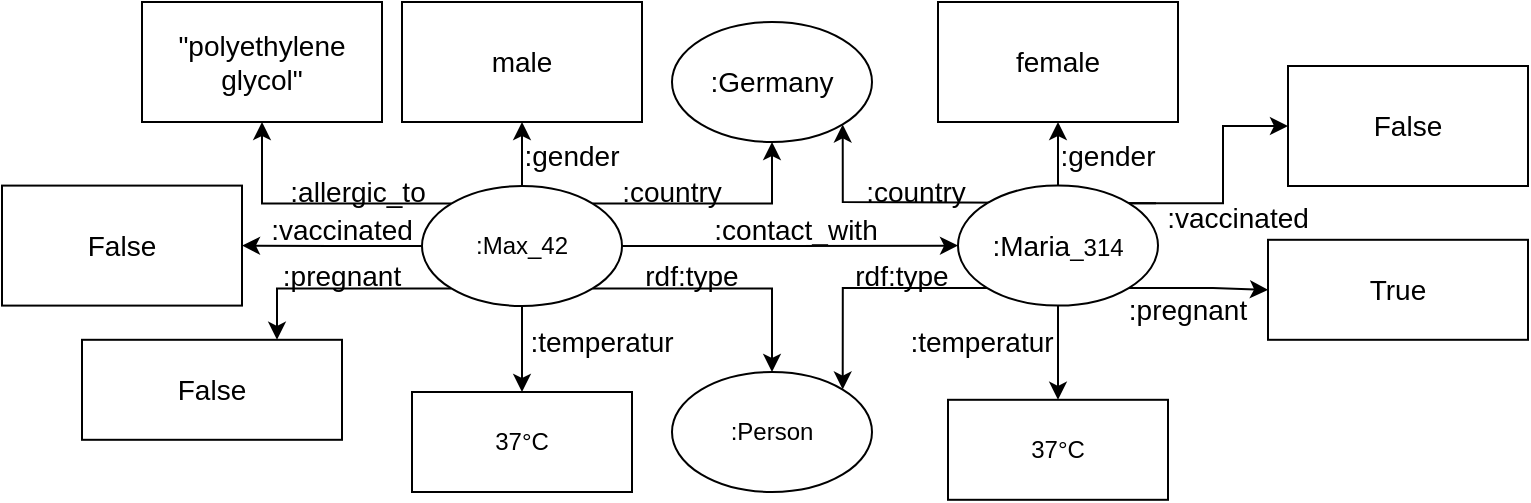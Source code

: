 <mxfile version="15.8.5" type="device"><diagram id="WofPgWxTsmhxYgGCZdcP" name="Page-1"><mxGraphModel dx="2302" dy="1118" grid="1" gridSize="10" guides="1" tooltips="1" connect="1" arrows="1" fold="1" page="1" pageScale="1" pageWidth="1169" pageHeight="1654" math="0" shadow="0"><root><mxCell id="0"/><mxCell id="1" parent="0"/><mxCell id="8y_EHj8ZCTKjYiQPOv2w-2" style="edgeStyle=orthogonalEdgeStyle;rounded=0;orthogonalLoop=1;jettySize=auto;html=1;exitX=0;exitY=1;exitDx=0;exitDy=0;entryX=0.75;entryY=0;entryDx=0;entryDy=0;" parent="1" source="8y_EHj8ZCTKjYiQPOv2w-9" target="8y_EHj8ZCTKjYiQPOv2w-12" edge="1"><mxGeometry relative="1" as="geometry"/></mxCell><mxCell id="8y_EHj8ZCTKjYiQPOv2w-3" style="edgeStyle=orthogonalEdgeStyle;rounded=0;orthogonalLoop=1;jettySize=auto;html=1;exitX=0.5;exitY=1;exitDx=0;exitDy=0;entryX=0.5;entryY=0;entryDx=0;entryDy=0;" parent="1" source="8y_EHj8ZCTKjYiQPOv2w-9" target="8y_EHj8ZCTKjYiQPOv2w-14" edge="1"><mxGeometry relative="1" as="geometry"><Array as="points"><mxPoint x="460" y="300"/><mxPoint x="460" y="300"/></Array></mxGeometry></mxCell><mxCell id="8y_EHj8ZCTKjYiQPOv2w-4" style="edgeStyle=orthogonalEdgeStyle;rounded=0;orthogonalLoop=1;jettySize=auto;html=1;exitX=0;exitY=0;exitDx=0;exitDy=0;entryX=0.5;entryY=1;entryDx=0;entryDy=0;" parent="1" source="8y_EHj8ZCTKjYiQPOv2w-9" target="8y_EHj8ZCTKjYiQPOv2w-19" edge="1"><mxGeometry relative="1" as="geometry"><mxPoint x="330" y="152" as="targetPoint"/></mxGeometry></mxCell><mxCell id="8y_EHj8ZCTKjYiQPOv2w-5" style="edgeStyle=orthogonalEdgeStyle;rounded=0;orthogonalLoop=1;jettySize=auto;html=1;exitX=1;exitY=0.5;exitDx=0;exitDy=0;entryX=0;entryY=0.5;entryDx=0;entryDy=0;" parent="1" source="8y_EHj8ZCTKjYiQPOv2w-9" target="8y_EHj8ZCTKjYiQPOv2w-32" edge="1"><mxGeometry relative="1" as="geometry"><mxPoint x="521" y="232" as="targetPoint"/></mxGeometry></mxCell><mxCell id="8y_EHj8ZCTKjYiQPOv2w-6" style="edgeStyle=orthogonalEdgeStyle;rounded=0;orthogonalLoop=1;jettySize=auto;html=1;exitX=0.5;exitY=0;exitDx=0;exitDy=0;entryX=0.5;entryY=1;entryDx=0;entryDy=0;" parent="1" source="8y_EHj8ZCTKjYiQPOv2w-9" target="8y_EHj8ZCTKjYiQPOv2w-20" edge="1"><mxGeometry relative="1" as="geometry"><mxPoint x="460" y="152" as="targetPoint"/></mxGeometry></mxCell><mxCell id="8y_EHj8ZCTKjYiQPOv2w-7" style="edgeStyle=orthogonalEdgeStyle;rounded=0;orthogonalLoop=1;jettySize=auto;html=1;exitX=1;exitY=1;exitDx=0;exitDy=0;" parent="1" source="8y_EHj8ZCTKjYiQPOv2w-9" target="8y_EHj8ZCTKjYiQPOv2w-23" edge="1"><mxGeometry relative="1" as="geometry"><mxPoint x="485" y="332" as="targetPoint"/></mxGeometry></mxCell><mxCell id="8y_EHj8ZCTKjYiQPOv2w-50" style="edgeStyle=orthogonalEdgeStyle;rounded=0;orthogonalLoop=1;jettySize=auto;html=1;exitX=0;exitY=0.5;exitDx=0;exitDy=0;entryX=1;entryY=0.5;entryDx=0;entryDy=0;" parent="1" source="8y_EHj8ZCTKjYiQPOv2w-9" target="8y_EHj8ZCTKjYiQPOv2w-25" edge="1"><mxGeometry relative="1" as="geometry"/></mxCell><mxCell id="8y_EHj8ZCTKjYiQPOv2w-51" style="edgeStyle=orthogonalEdgeStyle;rounded=0;orthogonalLoop=1;jettySize=auto;html=1;exitX=1;exitY=0;exitDx=0;exitDy=0;entryX=0.5;entryY=1;entryDx=0;entryDy=0;" parent="1" source="8y_EHj8ZCTKjYiQPOv2w-9" target="8y_EHj8ZCTKjYiQPOv2w-48" edge="1"><mxGeometry relative="1" as="geometry"><Array as="points"><mxPoint x="585" y="211"/></Array></mxGeometry></mxCell><mxCell id="8y_EHj8ZCTKjYiQPOv2w-9" value=":Max_42" style="ellipse;whiteSpace=wrap;html=1;" parent="1" vertex="1"><mxGeometry x="410" y="202" width="100" height="60" as="geometry"/></mxCell><mxCell id="8y_EHj8ZCTKjYiQPOv2w-11" value="&lt;font style=&quot;font-size: 14px&quot;&gt;:country&lt;/font&gt;" style="text;html=1;strokeColor=none;fillColor=none;align=center;verticalAlign=middle;whiteSpace=wrap;rounded=0;" parent="1" vertex="1"><mxGeometry x="505" y="190" width="60" height="30" as="geometry"/></mxCell><mxCell id="8y_EHj8ZCTKjYiQPOv2w-12" value="&lt;font style=&quot;font-size: 14px&quot;&gt;False&lt;/font&gt;" style="rounded=0;whiteSpace=wrap;html=1;" parent="1" vertex="1"><mxGeometry x="240" y="278.9" width="130" height="50" as="geometry"/></mxCell><mxCell id="8y_EHj8ZCTKjYiQPOv2w-13" value="&lt;font style=&quot;font-size: 14px&quot;&gt;:pregnant&lt;/font&gt;" style="text;html=1;strokeColor=none;fillColor=none;align=center;verticalAlign=middle;whiteSpace=wrap;rounded=0;" parent="1" vertex="1"><mxGeometry x="340" y="232" width="60" height="30" as="geometry"/></mxCell><mxCell id="8y_EHj8ZCTKjYiQPOv2w-14" value="37°C" style="rounded=0;whiteSpace=wrap;html=1;" parent="1" vertex="1"><mxGeometry x="405" y="305" width="110" height="50" as="geometry"/></mxCell><mxCell id="8y_EHj8ZCTKjYiQPOv2w-15" value="&lt;font style=&quot;font-size: 14px&quot;&gt;:temperatur&lt;/font&gt;" style="text;html=1;strokeColor=none;fillColor=none;align=center;verticalAlign=middle;whiteSpace=wrap;rounded=0;" parent="1" vertex="1"><mxGeometry x="470" y="265" width="60" height="30" as="geometry"/></mxCell><mxCell id="8y_EHj8ZCTKjYiQPOv2w-17" value="&lt;font style=&quot;font-size: 14px&quot;&gt;:contact_with&lt;/font&gt;" style="text;html=1;strokeColor=none;fillColor=none;align=center;verticalAlign=middle;whiteSpace=wrap;rounded=0;" parent="1" vertex="1"><mxGeometry x="567" y="209" width="60" height="30" as="geometry"/></mxCell><mxCell id="8y_EHj8ZCTKjYiQPOv2w-18" value="&lt;font style=&quot;font-size: 14px&quot;&gt;:allergic_to&lt;/font&gt;" style="text;html=1;strokeColor=none;fillColor=none;align=center;verticalAlign=middle;whiteSpace=wrap;rounded=0;" parent="1" vertex="1"><mxGeometry x="348" y="190" width="60" height="30" as="geometry"/></mxCell><mxCell id="8y_EHj8ZCTKjYiQPOv2w-19" value="&lt;font style=&quot;font-size: 14px&quot;&gt;&quot;polyethylene glycol&quot;&lt;/font&gt;" style="rounded=0;whiteSpace=wrap;html=1;" parent="1" vertex="1"><mxGeometry x="270" y="110" width="120" height="60" as="geometry"/></mxCell><mxCell id="8y_EHj8ZCTKjYiQPOv2w-20" value="&lt;font style=&quot;font-size: 14px&quot;&gt;male&lt;/font&gt;" style="rounded=0;whiteSpace=wrap;html=1;" parent="1" vertex="1"><mxGeometry x="400" y="110" width="120" height="60" as="geometry"/></mxCell><mxCell id="8y_EHj8ZCTKjYiQPOv2w-21" value="&lt;font style=&quot;font-size: 14px&quot;&gt;:gender&lt;/font&gt;" style="text;html=1;strokeColor=none;fillColor=none;align=center;verticalAlign=middle;whiteSpace=wrap;rounded=0;" parent="1" vertex="1"><mxGeometry x="455" y="172" width="60" height="30" as="geometry"/></mxCell><mxCell id="8y_EHj8ZCTKjYiQPOv2w-22" value="&lt;font style=&quot;font-size: 14px&quot;&gt;rdf:type&lt;/font&gt;" style="text;html=1;strokeColor=none;fillColor=none;align=center;verticalAlign=middle;whiteSpace=wrap;rounded=0;" parent="1" vertex="1"><mxGeometry x="515" y="231.8" width="60" height="30" as="geometry"/></mxCell><mxCell id="8y_EHj8ZCTKjYiQPOv2w-23" value=":Person" style="ellipse;whiteSpace=wrap;html=1;" parent="1" vertex="1"><mxGeometry x="535" y="295" width="100" height="60" as="geometry"/></mxCell><mxCell id="8y_EHj8ZCTKjYiQPOv2w-24" value="&lt;font style=&quot;font-size: 14px&quot;&gt;:vaccinated&lt;/font&gt;" style="text;html=1;strokeColor=none;fillColor=none;align=center;verticalAlign=middle;whiteSpace=wrap;rounded=0;" parent="1" vertex="1"><mxGeometry x="340" y="209" width="60" height="30" as="geometry"/></mxCell><mxCell id="8y_EHj8ZCTKjYiQPOv2w-25" value="&lt;font style=&quot;font-size: 14px&quot;&gt;False&lt;/font&gt;" style="rounded=0;whiteSpace=wrap;html=1;" parent="1" vertex="1"><mxGeometry x="200" y="201.8" width="120" height="60" as="geometry"/></mxCell><mxCell id="8y_EHj8ZCTKjYiQPOv2w-26" style="edgeStyle=orthogonalEdgeStyle;rounded=0;orthogonalLoop=1;jettySize=auto;html=1;exitX=0;exitY=0;exitDx=0;exitDy=0;entryX=1;entryY=1;entryDx=0;entryDy=0;" parent="1" source="8y_EHj8ZCTKjYiQPOv2w-32" target="8y_EHj8ZCTKjYiQPOv2w-48" edge="1"><mxGeometry relative="1" as="geometry"><mxPoint x="687" y="150.9" as="targetPoint"/><Array as="points"><mxPoint x="777" y="211"/><mxPoint x="620" y="210"/></Array></mxGeometry></mxCell><mxCell id="8y_EHj8ZCTKjYiQPOv2w-31" style="edgeStyle=orthogonalEdgeStyle;rounded=0;orthogonalLoop=1;jettySize=auto;html=1;exitX=0;exitY=1;exitDx=0;exitDy=0;entryX=1;entryY=0;entryDx=0;entryDy=0;" parent="1" source="8y_EHj8ZCTKjYiQPOv2w-32" target="8y_EHj8ZCTKjYiQPOv2w-23" edge="1"><mxGeometry relative="1" as="geometry"><mxPoint x="932" y="331.9" as="targetPoint"/><Array as="points"><mxPoint x="620" y="253"/></Array></mxGeometry></mxCell><mxCell id="8y_EHj8ZCTKjYiQPOv2w-52" style="edgeStyle=orthogonalEdgeStyle;rounded=0;orthogonalLoop=1;jettySize=auto;html=1;exitX=0.5;exitY=1;exitDx=0;exitDy=0;entryX=0.5;entryY=0;entryDx=0;entryDy=0;" parent="1" source="8y_EHj8ZCTKjYiQPOv2w-32" target="8y_EHj8ZCTKjYiQPOv2w-37" edge="1"><mxGeometry relative="1" as="geometry"/></mxCell><mxCell id="8y_EHj8ZCTKjYiQPOv2w-54" style="edgeStyle=orthogonalEdgeStyle;rounded=0;orthogonalLoop=1;jettySize=auto;html=1;exitX=1;exitY=1;exitDx=0;exitDy=0;entryX=0;entryY=0.5;entryDx=0;entryDy=0;fontSize=14;" parent="1" source="8y_EHj8ZCTKjYiQPOv2w-32" target="8y_EHj8ZCTKjYiQPOv2w-35" edge="1"><mxGeometry relative="1" as="geometry"/></mxCell><mxCell id="8y_EHj8ZCTKjYiQPOv2w-55" style="edgeStyle=orthogonalEdgeStyle;rounded=0;orthogonalLoop=1;jettySize=auto;html=1;exitX=1;exitY=0;exitDx=0;exitDy=0;entryX=0;entryY=0.5;entryDx=0;entryDy=0;fontSize=14;" parent="1" source="8y_EHj8ZCTKjYiQPOv2w-32" target="8y_EHj8ZCTKjYiQPOv2w-47" edge="1"><mxGeometry relative="1" as="geometry"/></mxCell><mxCell id="8y_EHj8ZCTKjYiQPOv2w-56" style="edgeStyle=orthogonalEdgeStyle;rounded=0;orthogonalLoop=1;jettySize=auto;html=1;exitX=0.5;exitY=0;exitDx=0;exitDy=0;entryX=0.5;entryY=1;entryDx=0;entryDy=0;fontSize=14;" parent="1" source="8y_EHj8ZCTKjYiQPOv2w-32" target="8y_EHj8ZCTKjYiQPOv2w-41" edge="1"><mxGeometry relative="1" as="geometry"/></mxCell><mxCell id="8y_EHj8ZCTKjYiQPOv2w-32" value="&lt;font style=&quot;font-size: 14px&quot;&gt;:Maria&lt;/font&gt;_314" style="ellipse;whiteSpace=wrap;html=1;" parent="1" vertex="1"><mxGeometry x="678" y="201.8" width="100" height="60" as="geometry"/></mxCell><mxCell id="8y_EHj8ZCTKjYiQPOv2w-34" value="&lt;font style=&quot;font-size: 14px&quot;&gt;:country&lt;/font&gt;" style="text;html=1;strokeColor=none;fillColor=none;align=center;verticalAlign=middle;whiteSpace=wrap;rounded=0;" parent="1" vertex="1"><mxGeometry x="627" y="190" width="60" height="30" as="geometry"/></mxCell><mxCell id="8y_EHj8ZCTKjYiQPOv2w-35" value="&lt;font style=&quot;font-size: 14px&quot;&gt;True&lt;/font&gt;" style="rounded=0;whiteSpace=wrap;html=1;" parent="1" vertex="1"><mxGeometry x="833" y="228.9" width="130" height="50" as="geometry"/></mxCell><mxCell id="8y_EHj8ZCTKjYiQPOv2w-36" value="&lt;font style=&quot;font-size: 14px&quot;&gt;:pregnant&lt;/font&gt;" style="text;html=1;strokeColor=none;fillColor=none;align=center;verticalAlign=middle;whiteSpace=wrap;rounded=0;" parent="1" vertex="1"><mxGeometry x="763" y="248.9" width="60" height="30" as="geometry"/></mxCell><mxCell id="8y_EHj8ZCTKjYiQPOv2w-37" value="37°C" style="rounded=0;whiteSpace=wrap;html=1;" parent="1" vertex="1"><mxGeometry x="673" y="308.9" width="110" height="50" as="geometry"/></mxCell><mxCell id="8y_EHj8ZCTKjYiQPOv2w-38" value="&lt;font style=&quot;font-size: 14px&quot;&gt;:temperatur&lt;/font&gt;" style="text;html=1;strokeColor=none;fillColor=none;align=center;verticalAlign=middle;whiteSpace=wrap;rounded=0;" parent="1" vertex="1"><mxGeometry x="660" y="265.0" width="60" height="30" as="geometry"/></mxCell><mxCell id="8y_EHj8ZCTKjYiQPOv2w-41" value="&lt;font style=&quot;font-size: 14px&quot;&gt;female&lt;/font&gt;" style="rounded=0;whiteSpace=wrap;html=1;" parent="1" vertex="1"><mxGeometry x="668" y="110" width="120" height="60" as="geometry"/></mxCell><mxCell id="8y_EHj8ZCTKjYiQPOv2w-42" value="&lt;font style=&quot;font-size: 14px&quot;&gt;:gender&lt;/font&gt;" style="text;html=1;strokeColor=none;fillColor=none;align=center;verticalAlign=middle;whiteSpace=wrap;rounded=0;" parent="1" vertex="1"><mxGeometry x="723" y="171.8" width="60" height="30" as="geometry"/></mxCell><mxCell id="8y_EHj8ZCTKjYiQPOv2w-43" value="&lt;font style=&quot;font-size: 14px&quot;&gt;rdf:type&lt;/font&gt;" style="text;html=1;strokeColor=none;fillColor=none;align=center;verticalAlign=middle;whiteSpace=wrap;rounded=0;" parent="1" vertex="1"><mxGeometry x="620" y="231.8" width="60" height="30" as="geometry"/></mxCell><mxCell id="8y_EHj8ZCTKjYiQPOv2w-46" value="&lt;font style=&quot;font-size: 14px&quot;&gt;:vaccinated&lt;/font&gt;" style="text;html=1;strokeColor=none;fillColor=none;align=center;verticalAlign=middle;whiteSpace=wrap;rounded=0;" parent="1" vertex="1"><mxGeometry x="788" y="203" width="60" height="30" as="geometry"/></mxCell><mxCell id="8y_EHj8ZCTKjYiQPOv2w-47" value="&lt;font style=&quot;font-size: 14px&quot;&gt;False&lt;/font&gt;" style="rounded=0;whiteSpace=wrap;html=1;" parent="1" vertex="1"><mxGeometry x="843" y="142" width="120" height="60" as="geometry"/></mxCell><mxCell id="8y_EHj8ZCTKjYiQPOv2w-48" value="&lt;font style=&quot;font-size: 14px&quot;&gt;:Germany&lt;/font&gt;" style="ellipse;whiteSpace=wrap;html=1;" parent="1" vertex="1"><mxGeometry x="535" y="120.0" width="100" height="60" as="geometry"/></mxCell></root></mxGraphModel></diagram></mxfile>